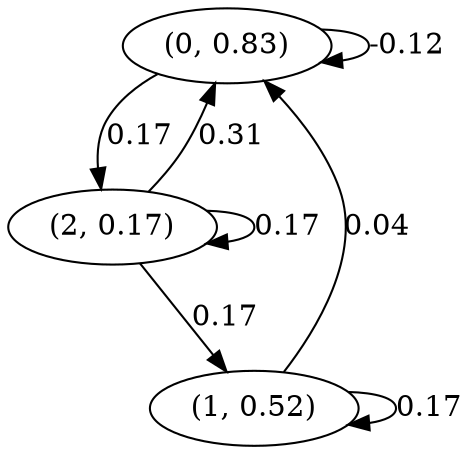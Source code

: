 digraph {
    0 [ label = "(0, 0.83)" ]
    1 [ label = "(1, 0.52)" ]
    2 [ label = "(2, 0.17)" ]
    0 -> 0 [ label = "-0.12" ]
    1 -> 1 [ label = "0.17" ]
    2 -> 2 [ label = "0.17" ]
    1 -> 0 [ label = "0.04" ]
    2 -> 0 [ label = "0.31" ]
    2 -> 1 [ label = "0.17" ]
    0 -> 2 [ label = "0.17" ]
}

